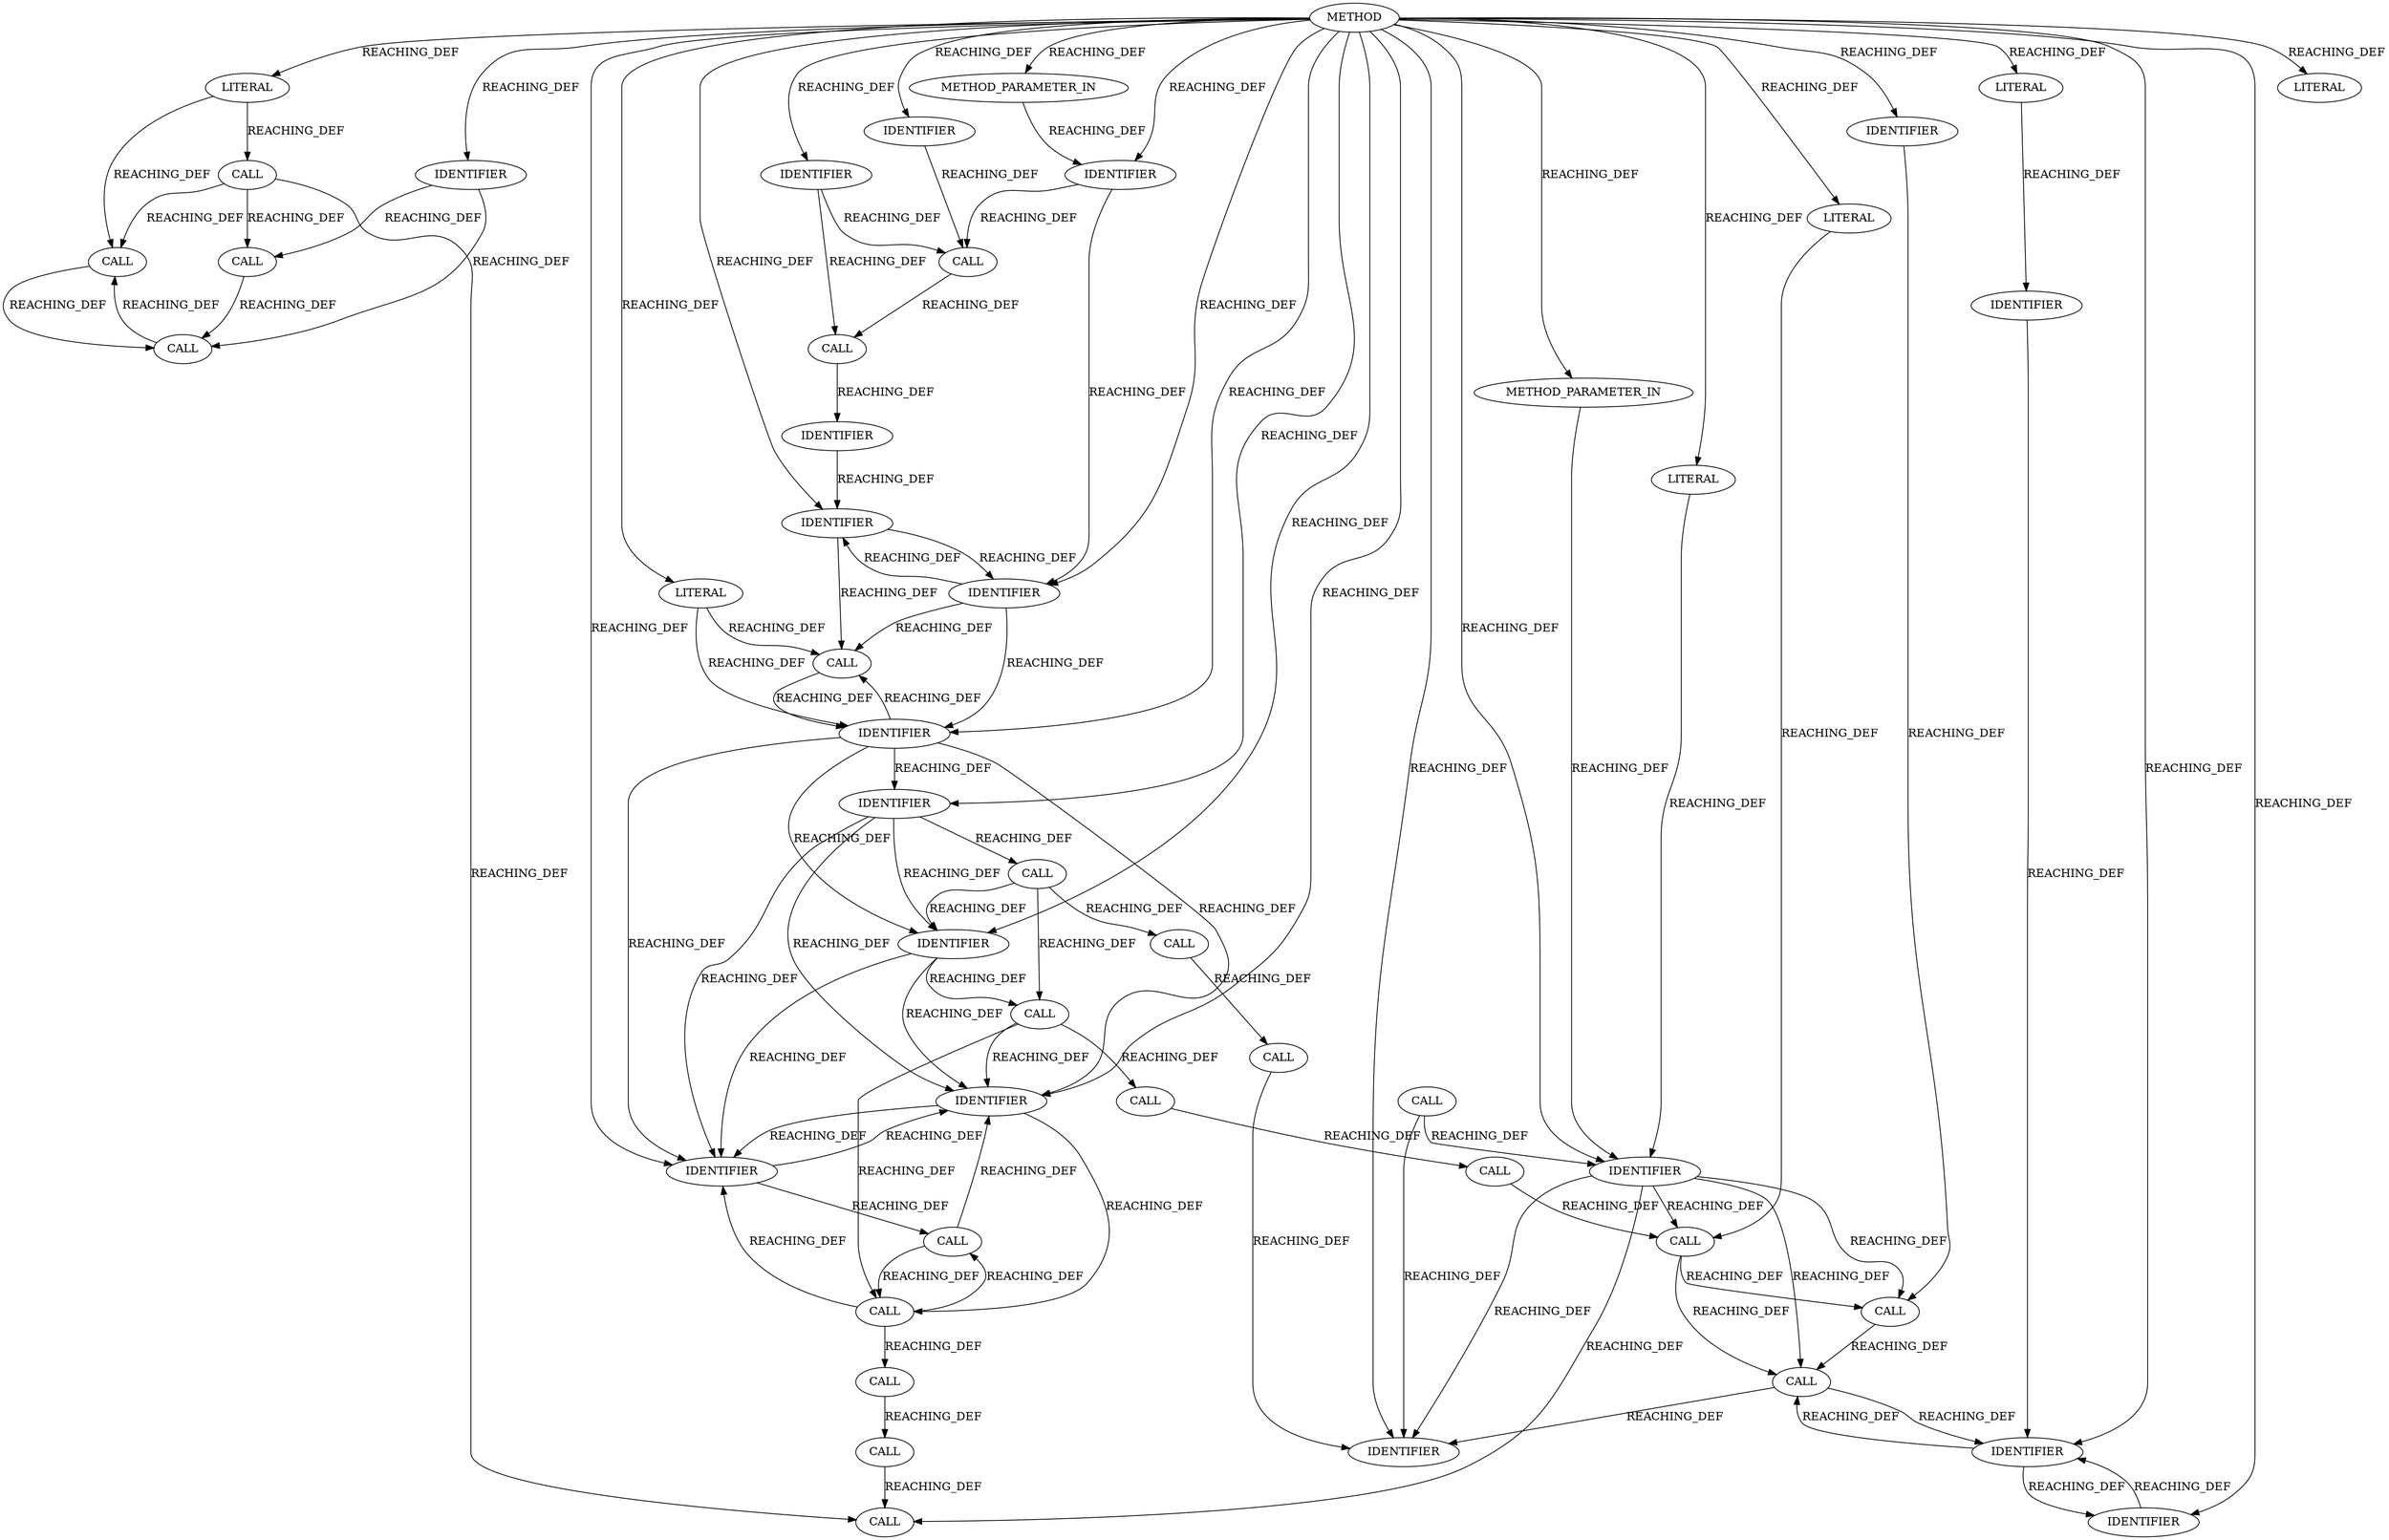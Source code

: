 strict digraph "" {
	node [label="\N"];
	1594	[ARGUMENT_INDEX=1,
		CODE="desc->fd_lens[0]",
		COLUMN_NUMBER=6,
		DISPATCH_TYPE=STATIC_DISPATCH,
		LINE_NUMBER=529,
		METHOD_FULL_NAME="<operator>.indirectIndexAccess",
		NAME="<operator>.indirectIndexAccess",
		ORDER=1,
		TYPE_FULL_NAME="<empty>",
		filename="messenger_v2.c",
		label=CALL];
	1593	[ARGUMENT_INDEX=1,
		CODE="desc->fd_lens[0] < 0",
		COLUMN_NUMBER=6,
		DISPATCH_TYPE=STATIC_DISPATCH,
		LINE_NUMBER=529,
		METHOD_FULL_NAME="<operator>.lessThan",
		NAME="<operator>.lessThan",
		ORDER=1,
		TYPE_FULL_NAME="<empty>",
		filename="messenger_v2.c",
		label=CALL];
	1594 -> 1593	[VARIABLE="desc->fd_lens[0]",
		label=REACHING_DEF];
	1601	[ARGUMENT_INDEX=1,
		CODE="desc->fd_lens[0]",
		COLUMN_NUMBER=6,
		DISPATCH_TYPE=STATIC_DISPATCH,
		LINE_NUMBER=530,
		METHOD_FULL_NAME="<operator>.indirectIndexAccess",
		NAME="<operator>.indirectIndexAccess",
		ORDER=1,
		TYPE_FULL_NAME="<empty>",
		filename="messenger_v2.c",
		label=CALL];
	1594 -> 1601	[VARIABLE="desc->fd_lens[0]",
		label=REACHING_DEF];
	1602	[ARGUMENT_INDEX=1,
		CODE="desc->fd_lens",
		COLUMN_NUMBER=6,
		DISPATCH_TYPE=STATIC_DISPATCH,
		LINE_NUMBER=530,
		METHOD_FULL_NAME="<operator>.indirectFieldAccess",
		NAME="<operator>.indirectFieldAccess",
		ORDER=1,
		TYPE_FULL_NAME="<empty>",
		filename="messenger_v2.c",
		label=CALL];
	1594 -> 1602	[VARIABLE="desc->fd_lens[0]",
		label=REACHING_DEF];
	1600	[ARGUMENT_INDEX=2,
		CODE="desc->fd_lens[0] > CEPH_MSG_MAX_CONTROL_LEN",
		COLUMN_NUMBER=6,
		DISPATCH_TYPE=STATIC_DISPATCH,
		LINE_NUMBER=530,
		METHOD_FULL_NAME="<operator>.greaterThan",
		NAME="<operator>.greaterThan",
		ORDER=2,
		TYPE_FULL_NAME="<empty>",
		filename="messenger_v2.c",
		label=CALL];
	1593 -> 1600	[VARIABLE="desc->fd_lens[0] < 0",
		label=REACHING_DEF];
	1601 -> 1600	[VARIABLE="desc->fd_lens[0]",
		label=REACHING_DEF];
	1531	[ARGUMENT_INDEX=1,
		CODE=p,
		COLUMN_NUMBER=32,
		LINE_NUMBER=517,
		NAME=p,
		ORDER=1,
		TYPE_FULL_NAME="void*",
		filename="messenger_v2.c",
		label=IDENTIFIER];
	1530	[ARGUMENT_INDEX=1,
		CODE="&p",
		COLUMN_NUMBER=31,
		DISPATCH_TYPE=STATIC_DISPATCH,
		LINE_NUMBER=517,
		METHOD_FULL_NAME="<operator>.addressOf",
		NAME="<operator>.addressOf",
		ORDER=1,
		TYPE_FULL_NAME="<empty>",
		filename="messenger_v2.c",
		label=CALL];
	1531 -> 1530	[VARIABLE=p,
		label=REACHING_DEF];
	1538	[ARGUMENT_INDEX=1,
		CODE=p,
		COLUMN_NUMBER=36,
		LINE_NUMBER=518,
		NAME=p,
		ORDER=1,
		TYPE_FULL_NAME="void*",
		filename="messenger_v2.c",
		label=IDENTIFIER];
	1531 -> 1538	[VARIABLE=p,
		label=REACHING_DEF];
	1581	[ARGUMENT_INDEX=1,
		CODE=p,
		COLUMN_NUMBER=38,
		LINE_NUMBER=525,
		NAME=p,
		ORDER=1,
		TYPE_FULL_NAME="void*",
		filename="messenger_v2.c",
		label=IDENTIFIER];
	1531 -> 1581	[VARIABLE=p,
		label=REACHING_DEF];
	1590	[ARGUMENT_INDEX=1,
		CODE=p,
		COLUMN_NUMBER=40,
		LINE_NUMBER=526,
		NAME=p,
		ORDER=1,
		TYPE_FULL_NAME="void*",
		filename="messenger_v2.c",
		label=IDENTIFIER];
	1531 -> 1590	[VARIABLE=p,
		label=REACHING_DEF];
	1530 -> 1538	[VARIABLE="&p",
		label=REACHING_DEF];
	1537	[ARGUMENT_INDEX=1,
		CODE="&p",
		COLUMN_NUMBER=35,
		DISPATCH_TYPE=STATIC_DISPATCH,
		LINE_NUMBER=518,
		METHOD_FULL_NAME="<operator>.addressOf",
		NAME="<operator>.addressOf",
		ORDER=1,
		TYPE_FULL_NAME="<empty>",
		filename="messenger_v2.c",
		label=CALL];
	1530 -> 1537	[VARIABLE="&p",
		label=REACHING_DEF];
	1529	[ARGUMENT_INDEX=2,
		CODE="ceph_decode_8(&p)",
		COLUMN_NUMBER=17,
		DISPATCH_TYPE=STATIC_DISPATCH,
		LINE_NUMBER=517,
		METHOD_FULL_NAME=ceph_decode_8,
		NAME=ceph_decode_8,
		ORDER=2,
		TYPE_FULL_NAME="<empty>",
		filename="messenger_v2.c",
		label=CALL];
	1530 -> 1529	[VARIABLE="&p",
		label=REACHING_DEF];
	1538 -> 1581	[VARIABLE=p,
		label=REACHING_DEF];
	1538 -> 1590	[VARIABLE=p,
		label=REACHING_DEF];
	1538 -> 1537	[VARIABLE=p,
		label=REACHING_DEF];
	1581 -> 1590	[VARIABLE=p,
		label=REACHING_DEF];
	1580	[ARGUMENT_INDEX=1,
		CODE="&p",
		COLUMN_NUMBER=37,
		DISPATCH_TYPE=STATIC_DISPATCH,
		LINE_NUMBER=525,
		METHOD_FULL_NAME="<operator>.addressOf",
		NAME="<operator>.addressOf",
		ORDER=1,
		TYPE_FULL_NAME="<empty>",
		filename="messenger_v2.c",
		label=CALL];
	1581 -> 1580	[VARIABLE=p,
		label=REACHING_DEF];
	1590 -> 1581	[VARIABLE=p,
		label=REACHING_DEF];
	1589	[ARGUMENT_INDEX=1,
		CODE="&p",
		COLUMN_NUMBER=39,
		DISPATCH_TYPE=STATIC_DISPATCH,
		LINE_NUMBER=526,
		METHOD_FULL_NAME="<operator>.addressOf",
		NAME="<operator>.addressOf",
		ORDER=1,
		TYPE_FULL_NAME="<empty>",
		filename="messenger_v2.c",
		label=CALL];
	1590 -> 1589	[VARIABLE=p,
		label=REACHING_DEF];
	1526	[ARGUMENT_INDEX=1,
		CODE="desc->fd_tag",
		COLUMN_NUMBER=2,
		DISPATCH_TYPE=STATIC_DISPATCH,
		LINE_NUMBER=517,
		METHOD_FULL_NAME="<operator>.indirectFieldAccess",
		NAME="<operator>.indirectFieldAccess",
		ORDER=1,
		TYPE_FULL_NAME="<empty>",
		filename="messenger_v2.c",
		label=CALL];
	1603	[ARGUMENT_INDEX=1,
		CODE=desc,
		COLUMN_NUMBER=6,
		LINE_NUMBER=530,
		NAME=desc,
		ORDER=1,
		TYPE_FULL_NAME="ceph_frame_desc*",
		filename="messenger_v2.c",
		label=IDENTIFIER];
	1526 -> 1603	[VARIABLE="desc->fd_tag",
		label=REACHING_DEF];
	1600 -> 1593	[VARIABLE="desc->fd_lens[0] > CEPH_MSG_MAX_CONTROL_LEN",
		label=REACHING_DEF];
	1580 -> 1590	[VARIABLE="&p",
		label=REACHING_DEF];
	1579	[ARGUMENT_INDEX=2,
		CODE="ceph_decode_32(&p)",
		COLUMN_NUMBER=22,
		DISPATCH_TYPE=STATIC_DISPATCH,
		LINE_NUMBER=525,
		METHOD_FULL_NAME=ceph_decode_32,
		NAME=ceph_decode_32,
		ORDER=2,
		TYPE_FULL_NAME="<empty>",
		filename="messenger_v2.c",
		label=CALL];
	1580 -> 1579	[VARIABLE="&p",
		label=REACHING_DEF];
	1580 -> 1589	[VARIABLE="&p",
		label=REACHING_DEF];
	1563	[ARGUMENT_INDEX=1,
		CODE=i,
		COLUMN_NUMBER=7,
		LINE_NUMBER=524,
		NAME=i,
		ORDER=1,
		TYPE_FULL_NAME=int,
		filename="messenger_v2.c",
		label=IDENTIFIER];
	1566	[ARGUMENT_INDEX=1,
		CODE=i,
		COLUMN_NUMBER=14,
		LINE_NUMBER=524,
		NAME=i,
		ORDER=1,
		TYPE_FULL_NAME=int,
		filename="messenger_v2.c",
		label=IDENTIFIER];
	1563 -> 1566	[VARIABLE=i,
		label=REACHING_DEF];
	1567	[ARGUMENT_INDEX=2,
		CODE="desc->fd_seg_cnt",
		COLUMN_NUMBER=18,
		DISPATCH_TYPE=STATIC_DISPATCH,
		LINE_NUMBER=524,
		METHOD_FULL_NAME="<operator>.indirectFieldAccess",
		NAME="<operator>.indirectFieldAccess",
		ORDER=2,
		TYPE_FULL_NAME="<empty>",
		filename="messenger_v2.c",
		label=CALL];
	1566 -> 1567	[VARIABLE=i,
		label=REACHING_DEF];
	1571	[ARGUMENT_INDEX=1,
		CODE=i,
		COLUMN_NUMBER=36,
		LINE_NUMBER=524,
		NAME=i,
		ORDER=1,
		TYPE_FULL_NAME=int,
		filename="messenger_v2.c",
		label=IDENTIFIER];
	1566 -> 1571	[VARIABLE=i,
		label=REACHING_DEF];
	1574	[ARGUMENT_INDEX=1,
		CODE="desc->fd_lens[i]",
		COLUMN_NUMBER=3,
		DISPATCH_TYPE=STATIC_DISPATCH,
		LINE_NUMBER=525,
		METHOD_FULL_NAME="<operator>.indirectIndexAccess",
		NAME="<operator>.indirectIndexAccess",
		ORDER=1,
		TYPE_FULL_NAME="<empty>",
		filename="messenger_v2.c",
		label=CALL];
	1579 -> 1574	[VARIABLE="ceph_decode_32(&p)",
		label=REACHING_DEF];
	1589 -> 1581	[VARIABLE="&p",
		label=REACHING_DEF];
	1589 -> 1580	[VARIABLE="&p",
		label=REACHING_DEF];
	1491	[ARGUMENT_INDEX=2,
		CODE=CEPH_CRC_LEN,
		COLUMN_NUMBER=39,
		LINE_NUMBER=503,
		NAME=CEPH_CRC_LEN,
		ORDER=2,
		TYPE_FULL_NAME=ANY,
		filename="messenger_v2.c",
		label=IDENTIFIER];
	1487	[ARGUMENT_INDEX=2,
		CODE="p + CEPH_PREAMBLE_LEN - CEPH_CRC_LEN",
		COLUMN_NUMBER=15,
		DISPATCH_TYPE=STATIC_DISPATCH,
		LINE_NUMBER=503,
		METHOD_FULL_NAME="<operator>.subtraction",
		NAME="<operator>.subtraction",
		ORDER=2,
		TYPE_FULL_NAME="<empty>",
		filename="messenger_v2.c",
		label=CALL];
	1491 -> 1487	[VARIABLE=CEPH_CRC_LEN,
		label=REACHING_DEF];
	1488	[ARGUMENT_INDEX=1,
		CODE="p + CEPH_PREAMBLE_LEN",
		COLUMN_NUMBER=15,
		DISPATCH_TYPE=STATIC_DISPATCH,
		LINE_NUMBER=503,
		METHOD_FULL_NAME="<operator>.addition",
		NAME="<operator>.addition",
		ORDER=1,
		TYPE_FULL_NAME="<empty>",
		filename="messenger_v2.c",
		label=CALL];
	1491 -> 1488	[VARIABLE=CEPH_CRC_LEN,
		label=REACHING_DEF];
	1486	[ARGUMENT_INDEX=1,
		CODE=crcp,
		COLUMN_NUMBER=8,
		LINE_NUMBER=503,
		NAME=crcp,
		ORDER=1,
		TYPE_FULL_NAME="void*",
		filename="messenger_v2.c",
		label=IDENTIFIER];
	1487 -> 1486	[VARIABLE="p + CEPH_PREAMBLE_LEN - CEPH_CRC_LEN",
		label=REACHING_DEF];
	1488 -> 1487	[VARIABLE="p + CEPH_PREAMBLE_LEN",
		label=REACHING_DEF];
	1498	[ARGUMENT_INDEX=1,
		CODE=0,
		COLUMN_NUMBER=15,
		LINE_NUMBER=507,
		ORDER=1,
		TYPE_FULL_NAME=int,
		filename="messenger_v2.c",
		label=LITERAL];
	1499	[ARGUMENT_INDEX=2,
		CODE=p,
		COLUMN_NUMBER=18,
		LINE_NUMBER=507,
		NAME=p,
		ORDER=2,
		TYPE_FULL_NAME="void*",
		filename="messenger_v2.c",
		label=IDENTIFIER];
	1498 -> 1499	[VARIABLE=0,
		label=REACHING_DEF];
	1500	[ARGUMENT_INDEX=3,
		CODE="crcp - p",
		COLUMN_NUMBER=21,
		DISPATCH_TYPE=STATIC_DISPATCH,
		LINE_NUMBER=507,
		METHOD_FULL_NAME="<operator>.subtraction",
		NAME="<operator>.subtraction",
		ORDER=3,
		TYPE_FULL_NAME="<empty>",
		filename="messenger_v2.c",
		label=CALL];
	1498 -> 1500	[VARIABLE=0,
		label=REACHING_DEF];
	1499 -> 1531	[VARIABLE=p,
		label=REACHING_DEF];
	1499 -> 1538	[VARIABLE=p,
		label=REACHING_DEF];
	1499 -> 1581	[VARIABLE=p,
		label=REACHING_DEF];
	1499 -> 1590	[VARIABLE=p,
		label=REACHING_DEF];
	1499 -> 1500	[VARIABLE=p,
		label=REACHING_DEF];
	1500 -> 1499	[VARIABLE="crcp - p",
		label=REACHING_DEF];
	1502	[ARGUMENT_INDEX=2,
		CODE=p,
		COLUMN_NUMBER=28,
		LINE_NUMBER=507,
		NAME=p,
		ORDER=2,
		TYPE_FULL_NAME="void*",
		filename="messenger_v2.c",
		label=IDENTIFIER];
	1502 -> 1499	[VARIABLE=p,
		label=REACHING_DEF];
	1502 -> 1500	[VARIABLE=p,
		label=REACHING_DEF];
	1501	[ARGUMENT_INDEX=1,
		CODE=crcp,
		COLUMN_NUMBER=21,
		LINE_NUMBER=507,
		NAME=crcp,
		ORDER=1,
		TYPE_FULL_NAME="void*",
		filename="messenger_v2.c",
		label=IDENTIFIER];
	1502 -> 1501	[VARIABLE=p,
		label=REACHING_DEF];
	1501 -> 1500	[VARIABLE=crcp,
		label=REACHING_DEF];
	1501 -> 1502	[VARIABLE=crcp,
		label=REACHING_DEF];
	1536	[ARGUMENT_INDEX=2,
		CODE="ceph_decode_8(&p)",
		COLUMN_NUMBER=21,
		DISPATCH_TYPE=STATIC_DISPATCH,
		LINE_NUMBER=518,
		METHOD_FULL_NAME=ceph_decode_8,
		NAME=ceph_decode_8,
		ORDER=2,
		TYPE_FULL_NAME="<empty>",
		filename="messenger_v2.c",
		label=CALL];
	1533	[ARGUMENT_INDEX=1,
		CODE="desc->fd_seg_cnt",
		COLUMN_NUMBER=2,
		DISPATCH_TYPE=STATIC_DISPATCH,
		LINE_NUMBER=518,
		METHOD_FULL_NAME="<operator>.indirectFieldAccess",
		NAME="<operator>.indirectFieldAccess",
		ORDER=1,
		TYPE_FULL_NAME="<empty>",
		filename="messenger_v2.c",
		label=CALL];
	1536 -> 1533	[VARIABLE="ceph_decode_8(&p)",
		label=REACHING_DEF];
	1542	[ARGUMENT_INDEX=1,
		CODE="desc->fd_seg_cnt",
		COLUMN_NUMBER=6,
		DISPATCH_TYPE=STATIC_DISPATCH,
		LINE_NUMBER=519,
		METHOD_FULL_NAME="<operator>.indirectFieldAccess",
		NAME="<operator>.indirectFieldAccess",
		ORDER=1,
		TYPE_FULL_NAME="<empty>",
		filename="messenger_v2.c",
		label=CALL];
	1533 -> 1542	[VARIABLE="desc->fd_seg_cnt",
		label=REACHING_DEF];
	1489	[ARGUMENT_INDEX=1,
		CODE=p,
		COLUMN_NUMBER=15,
		LINE_NUMBER=503,
		NAME=p,
		ORDER=1,
		TYPE_FULL_NAME="void*",
		filename="messenger_v2.c",
		label=IDENTIFIER];
	1489 -> 1488	[VARIABLE=p,
		label=REACHING_DEF];
	1489 -> 1502	[VARIABLE=p,
		label=REACHING_DEF];
	1606	[ARGUMENT_INDEX=2,
		CODE=CEPH_MSG_MAX_CONTROL_LEN,
		COLUMN_NUMBER=25,
		LINE_NUMBER=530,
		NAME=CEPH_MSG_MAX_CONTROL_LEN,
		ORDER=2,
		TYPE_FULL_NAME=ANY,
		filename="messenger_v2.c",
		label=IDENTIFIER];
	1606 -> 1601	[VARIABLE=CEPH_MSG_MAX_CONTROL_LEN,
		label=REACHING_DEF];
	1606 -> 1600	[VARIABLE=CEPH_MSG_MAX_CONTROL_LEN,
		label=REACHING_DEF];
	1486 -> 1501	[VARIABLE=crcp,
		label=REACHING_DEF];
	1520	[ARGUMENT_INDEX=1,
		CODE=desc,
		COLUMN_NUMBER=9,
		LINE_NUMBER=515,
		NAME=desc,
		ORDER=1,
		TYPE_FULL_NAME="ceph_frame_desc*",
		filename="messenger_v2.c",
		label=IDENTIFIER];
	1520 -> 1602	[VARIABLE=desc,
		label=REACHING_DEF];
	1520 -> 1603	[VARIABLE=desc,
		label=REACHING_DEF];
	1520 -> 1542	[VARIABLE=desc,
		label=REACHING_DEF];
	1547	[ARGUMENT_INDEX=1,
		CODE="desc->fd_seg_cnt",
		COLUMN_NUMBER=6,
		DISPATCH_TYPE=STATIC_DISPATCH,
		LINE_NUMBER=520,
		METHOD_FULL_NAME="<operator>.indirectFieldAccess",
		NAME="<operator>.indirectFieldAccess",
		ORDER=1,
		TYPE_FULL_NAME="<empty>",
		filename="messenger_v2.c",
		label=CALL];
	1520 -> 1547	[VARIABLE=desc,
		label=REACHING_DEF];
	1520 -> 1567	[VARIABLE=desc,
		label=REACHING_DEF];
	1542 -> 1547	[VARIABLE="desc->fd_seg_cnt",
		label=REACHING_DEF];
	1542 -> 1567	[VARIABLE="desc->fd_seg_cnt",
		label=REACHING_DEF];
	1547 -> 1567	[VARIABLE="desc->fd_seg_cnt",
		label=REACHING_DEF];
	1567 -> 1603	[VARIABLE="desc->fd_seg_cnt",
		label=REACHING_DEF];
	1567 -> 1566	[VARIABLE="desc->fd_seg_cnt",
		label=REACHING_DEF];
	1571 -> 1566	[VARIABLE=i,
		label=REACHING_DEF];
	1523	[ARGUMENT_INDEX=1,
		CODE="*desc",
		COLUMN_NUMBER=25,
		DISPATCH_TYPE=STATIC_DISPATCH,
		LINE_NUMBER=515,
		METHOD_FULL_NAME="<operator>.indirection",
		NAME="<operator>.indirection",
		ORDER=1,
		TYPE_FULL_NAME="<empty>",
		filename="messenger_v2.c",
		label=CALL];
	1523 -> 1603	[VARIABLE="*desc",
		label=REACHING_DEF];
	1523 -> 1520	[VARIABLE="*desc",
		label=REACHING_DEF];
	1574 -> 1602	[VARIABLE="desc->fd_lens[i]",
		label=REACHING_DEF];
	1537 -> 1581	[VARIABLE="&p",
		label=REACHING_DEF];
	1537 -> 1580	[VARIABLE="&p",
		label=REACHING_DEF];
	1537 -> 1536	[VARIABLE="&p",
		label=REACHING_DEF];
	1564	[ARGUMENT_INDEX=2,
		CODE=0,
		COLUMN_NUMBER=11,
		LINE_NUMBER=524,
		ORDER=2,
		TYPE_FULL_NAME=int,
		filename="messenger_v2.c",
		label=LITERAL];
	1564 -> 1563	[VARIABLE=0,
		label=REACHING_DEF];
	1480	[AST_PARENT_FULL_NAME="messenger_v2.c:<global>",
		AST_PARENT_TYPE=TYPE_DECL,
		CODE="static int decode_preamble(void *p, struct ceph_frame_desc *desc)
{
	void *crcp = p + CEPH_PREAMBLE_LEN - CEPH_CRC_LEN;
	u32 crc, \
expected_crc;
	int i;

	crc = crc32c(0, p, crcp - p);
	expected_crc = get_unaligned_le32(crcp);
	if (crc != expected_crc) {
		pr_\
err(\"bad preamble crc, calculated %u, expected %u\\n\",
		       crc, expected_crc);
		return -EBADMSG;
	}

	memset(desc, 0, sizeof(*\
desc));

	desc->fd_tag = ceph_decode_8(&p);
	desc->fd_seg_cnt = ceph_decode_8(&p);
	if (desc->fd_seg_cnt < 1 ||
	    desc->fd_seg_\
cnt > CEPH_FRAME_MAX_SEGMENT_COUNT) {
		pr_err(\"bad segment count %d\\n\", desc->fd_seg_cnt);
		return -EINVAL;
	}
	for (i = 0; i < \
desc->fd_seg_cnt; i++) {
		desc->fd_lens[i] = ceph_decode_32(&p);
		desc->fd_aligns[i] = ceph_decode_16(&p);
	}

	if (desc->fd_lens[\
0] < 0 ||
	    desc->fd_lens[0] > CEPH_MSG_MAX_CONTROL_LEN) {
		pr_err(\"bad control segment length %d\\n\", desc->fd_lens[0]);
		\
return -EINVAL;
	}
	if (desc->fd_lens[1] < 0 ||
	    desc->fd_lens[1] > CEPH_MSG_MAX_FRO...",
		COLUMN_NUMBER=1,
		COLUMN_NUMBER_END=1,
		FILENAME="messenger_v2.c",
		FULL_NAME=decode_preamble,
		IS_EXTERNAL=false,
		LINE_NUMBER=501,
		LINE_NUMBER_END=561,
		NAME=decode_preamble,
		ORDER=36,
		SIGNATURE="int decode_preamble (void*,ceph_frame_desc*)",
		filename="messenger_v2.c",
		label=METHOD];
	1480 -> 1531	[label=REACHING_DEF];
	1480 -> 1538	[label=REACHING_DEF];
	1480 -> 1581	[label=REACHING_DEF];
	1480 -> 1590	[label=REACHING_DEF];
	1480 -> 1603	[label=REACHING_DEF];
	1480 -> 1566	[label=REACHING_DEF];
	1480 -> 1491	[label=REACHING_DEF];
	1480 -> 1498	[label=REACHING_DEF];
	1480 -> 1499	[label=REACHING_DEF];
	1480 -> 1502	[label=REACHING_DEF];
	1480 -> 1501	[label=REACHING_DEF];
	1480 -> 1489	[label=REACHING_DEF];
	1480 -> 1606	[label=REACHING_DEF];
	1480 -> 1520	[label=REACHING_DEF];
	1480 -> 1571	[label=REACHING_DEF];
	1480 -> 1564	[label=REACHING_DEF];
	1481	[CODE="void *p",
		COLUMN_NUMBER=28,
		EVALUATION_STRATEGY=BY_VALUE,
		INDEX=1,
		IS_VARIADIC=false,
		LINE_NUMBER=501,
		NAME=p,
		ORDER=1,
		TYPE_FULL_NAME="void*",
		filename="messenger_v2.c",
		label=METHOD_PARAMETER_IN];
	1480 -> 1481	[label=REACHING_DEF];
	1482	[CODE="struct ceph_frame_desc *desc",
		COLUMN_NUMBER=37,
		EVALUATION_STRATEGY=BY_VALUE,
		INDEX=2,
		IS_VARIADIC=false,
		LINE_NUMBER=501,
		NAME=desc,
		ORDER=2,
		TYPE_FULL_NAME="ceph_frame_desc*",
		filename="messenger_v2.c",
		label=METHOD_PARAMETER_IN];
	1480 -> 1482	[label=REACHING_DEF];
	1490	[ARGUMENT_INDEX=2,
		CODE=CEPH_PREAMBLE_LEN,
		COLUMN_NUMBER=19,
		LINE_NUMBER=503,
		NAME=CEPH_PREAMBLE_LEN,
		ORDER=2,
		TYPE_FULL_NAME=ANY,
		filename="messenger_v2.c",
		label=IDENTIFIER];
	1480 -> 1490	[label=REACHING_DEF];
	1521	[ARGUMENT_INDEX=2,
		CODE=0,
		COLUMN_NUMBER=15,
		LINE_NUMBER=515,
		ORDER=2,
		TYPE_FULL_NAME=int,
		filename="messenger_v2.c",
		label=LITERAL];
	1480 -> 1521	[label=REACHING_DEF];
	1545	[ARGUMENT_INDEX=2,
		CODE=1,
		COLUMN_NUMBER=25,
		LINE_NUMBER=519,
		ORDER=2,
		TYPE_FULL_NAME=int,
		filename="messenger_v2.c",
		label=LITERAL];
	1480 -> 1545	[label=REACHING_DEF];
	1550	[ARGUMENT_INDEX=2,
		CODE=CEPH_FRAME_MAX_SEGMENT_COUNT,
		COLUMN_NUMBER=25,
		LINE_NUMBER=520,
		NAME=CEPH_FRAME_MAX_SEGMENT_COUNT,
		ORDER=2,
		TYPE_FULL_NAME=ANY,
		filename="messenger_v2.c",
		label=IDENTIFIER];
	1480 -> 1550	[label=REACHING_DEF];
	1599	[ARGUMENT_INDEX=2,
		CODE=0,
		COLUMN_NUMBER=25,
		LINE_NUMBER=529,
		ORDER=2,
		TYPE_FULL_NAME=int,
		filename="messenger_v2.c",
		label=LITERAL];
	1480 -> 1599	[label=REACHING_DEF];
	1605	[ARGUMENT_INDEX=2,
		CODE=0,
		COLUMN_NUMBER=20,
		LINE_NUMBER=530,
		ORDER=2,
		TYPE_FULL_NAME=int,
		filename="messenger_v2.c",
		label=LITERAL];
	1480 -> 1605	[label=REACHING_DEF];
	1481 -> 1489	[VARIABLE=p,
		label=REACHING_DEF];
	1482 -> 1520	[VARIABLE=desc,
		label=REACHING_DEF];
	1490 -> 1488	[VARIABLE=CEPH_PREAMBLE_LEN,
		label=REACHING_DEF];
	1521 -> 1520	[VARIABLE=0,
		label=REACHING_DEF];
	1545 -> 1542	[VARIABLE=1,
		label=REACHING_DEF];
	1550 -> 1547	[VARIABLE=CEPH_FRAME_MAX_SEGMENT_COUNT,
		label=REACHING_DEF];
	1599 -> 1594	[VARIABLE=0,
		label=REACHING_DEF];
	1599 -> 1593	[VARIABLE=0,
		label=REACHING_DEF];
	1529 -> 1526	[VARIABLE="ceph_decode_8(&p)",
		label=REACHING_DEF];
}
